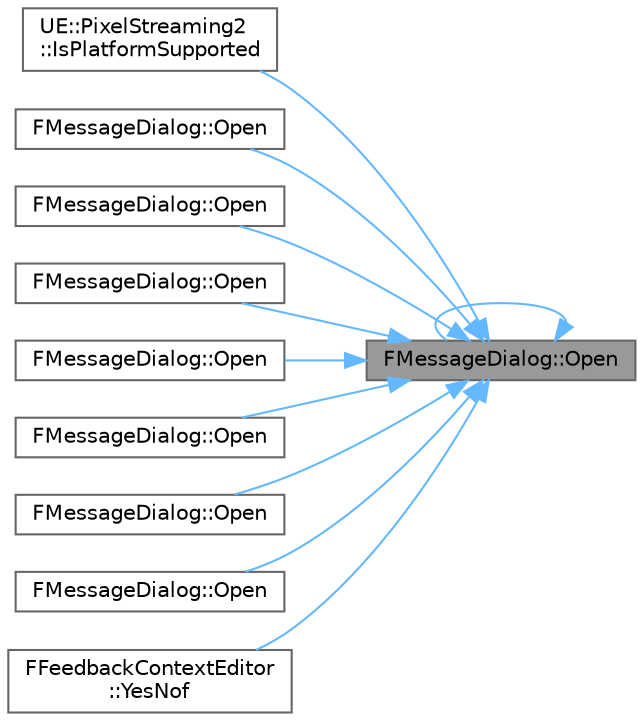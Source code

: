 digraph "FMessageDialog::Open"
{
 // INTERACTIVE_SVG=YES
 // LATEX_PDF_SIZE
  bgcolor="transparent";
  edge [fontname=Helvetica,fontsize=10,labelfontname=Helvetica,labelfontsize=10];
  node [fontname=Helvetica,fontsize=10,shape=box,height=0.2,width=0.4];
  rankdir="RL";
  Node1 [id="Node000001",label="FMessageDialog::Open",height=0.2,width=0.4,color="gray40", fillcolor="grey60", style="filled", fontcolor="black",tooltip="Open a modal message box dialog."];
  Node1 -> Node2 [id="edge1_Node000001_Node000002",dir="back",color="steelblue1",style="solid",tooltip=" "];
  Node2 [id="Node000002",label="UE::PixelStreaming2\l::IsPlatformSupported",height=0.2,width=0.4,color="grey40", fillcolor="white", style="filled",URL="$d1/d40/namespaceUE_1_1PixelStreaming2.html#aeb4b10f0e97a0f17e0b14e884e7e360f",tooltip=" "];
  Node1 -> Node3 [id="edge2_Node000001_Node000003",dir="back",color="steelblue1",style="solid",tooltip=" "];
  Node3 [id="Node000003",label="FMessageDialog::Open",height=0.2,width=0.4,color="grey40", fillcolor="white", style="filled",URL="$d6/d93/structFMessageDialog.html#a8a79c2f9f452981000d111cfe9ca82cd",tooltip=" "];
  Node1 -> Node4 [id="edge3_Node000001_Node000004",dir="back",color="steelblue1",style="solid",tooltip=" "];
  Node4 [id="Node000004",label="FMessageDialog::Open",height=0.2,width=0.4,color="grey40", fillcolor="white", style="filled",URL="$d6/d93/structFMessageDialog.html#a1eeb5fe6bbd96c1f7675bcc8679977bc",tooltip=" "];
  Node1 -> Node5 [id="edge4_Node000001_Node000005",dir="back",color="steelblue1",style="solid",tooltip=" "];
  Node5 [id="Node000005",label="FMessageDialog::Open",height=0.2,width=0.4,color="grey40", fillcolor="white", style="filled",URL="$d6/d93/structFMessageDialog.html#a1aa86d9e9afd8061efe3ca3cf85718bd",tooltip=" "];
  Node1 -> Node6 [id="edge5_Node000001_Node000006",dir="back",color="steelblue1",style="solid",tooltip=" "];
  Node6 [id="Node000006",label="FMessageDialog::Open",height=0.2,width=0.4,color="grey40", fillcolor="white", style="filled",URL="$d6/d93/structFMessageDialog.html#aca448b5ba0a0a2df210134b938287500",tooltip=" "];
  Node1 -> Node1 [id="edge6_Node000001_Node000001",dir="back",color="steelblue1",style="solid",tooltip=" "];
  Node1 -> Node7 [id="edge7_Node000001_Node000007",dir="back",color="steelblue1",style="solid",tooltip=" "];
  Node7 [id="Node000007",label="FMessageDialog::Open",height=0.2,width=0.4,color="grey40", fillcolor="white", style="filled",URL="$d6/d93/structFMessageDialog.html#a50d1621fcc905f43ef2673c01018022a",tooltip=" "];
  Node1 -> Node8 [id="edge8_Node000001_Node000008",dir="back",color="steelblue1",style="solid",tooltip=" "];
  Node8 [id="Node000008",label="FMessageDialog::Open",height=0.2,width=0.4,color="grey40", fillcolor="white", style="filled",URL="$d6/d93/structFMessageDialog.html#a7e2c90dcb347e5497e67fd337df8e640",tooltip="Open a modal message box dialog."];
  Node1 -> Node9 [id="edge9_Node000001_Node000009",dir="back",color="steelblue1",style="solid",tooltip=" "];
  Node9 [id="Node000009",label="FMessageDialog::Open",height=0.2,width=0.4,color="grey40", fillcolor="white", style="filled",URL="$d6/d93/structFMessageDialog.html#a8b394ea981f21e9b0633553c0c6ddc5f",tooltip=" "];
  Node1 -> Node10 [id="edge10_Node000001_Node000010",dir="back",color="steelblue1",style="solid",tooltip=" "];
  Node10 [id="Node000010",label="FFeedbackContextEditor\l::YesNof",height=0.2,width=0.4,color="grey40", fillcolor="white", style="filled",URL="$dc/d0b/classFFeedbackContextEditor.html#a7a2a95ead7f7ef523c2088c5b2b0ef27",tooltip="Ask the user a binary question, returning their answer."];
}
